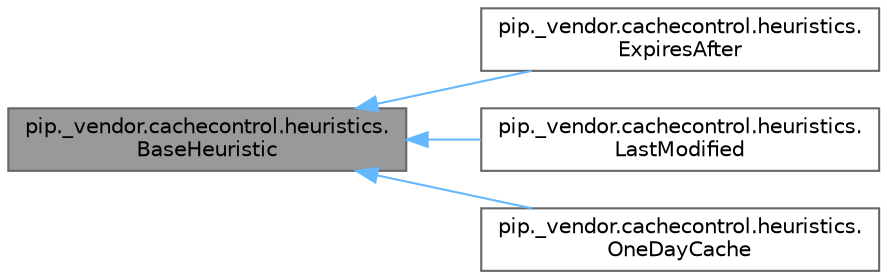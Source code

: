 digraph "pip._vendor.cachecontrol.heuristics.BaseHeuristic"
{
 // LATEX_PDF_SIZE
  bgcolor="transparent";
  edge [fontname=Helvetica,fontsize=10,labelfontname=Helvetica,labelfontsize=10];
  node [fontname=Helvetica,fontsize=10,shape=box,height=0.2,width=0.4];
  rankdir="LR";
  Node1 [id="Node000001",label="pip._vendor.cachecontrol.heuristics.\lBaseHeuristic",height=0.2,width=0.4,color="gray40", fillcolor="grey60", style="filled", fontcolor="black",tooltip=" "];
  Node1 -> Node2 [id="edge1_Node000001_Node000002",dir="back",color="steelblue1",style="solid",tooltip=" "];
  Node2 [id="Node000002",label="pip._vendor.cachecontrol.heuristics.\lExpiresAfter",height=0.2,width=0.4,color="gray40", fillcolor="white", style="filled",URL="$d5/d84/classpip_1_1__vendor_1_1cachecontrol_1_1heuristics_1_1ExpiresAfter.html",tooltip=" "];
  Node1 -> Node3 [id="edge2_Node000001_Node000003",dir="back",color="steelblue1",style="solid",tooltip=" "];
  Node3 [id="Node000003",label="pip._vendor.cachecontrol.heuristics.\lLastModified",height=0.2,width=0.4,color="gray40", fillcolor="white", style="filled",URL="$db/d10/classpip_1_1__vendor_1_1cachecontrol_1_1heuristics_1_1LastModified.html",tooltip=" "];
  Node1 -> Node4 [id="edge3_Node000001_Node000004",dir="back",color="steelblue1",style="solid",tooltip=" "];
  Node4 [id="Node000004",label="pip._vendor.cachecontrol.heuristics.\lOneDayCache",height=0.2,width=0.4,color="gray40", fillcolor="white", style="filled",URL="$df/d0d/classpip_1_1__vendor_1_1cachecontrol_1_1heuristics_1_1OneDayCache.html",tooltip=" "];
}
